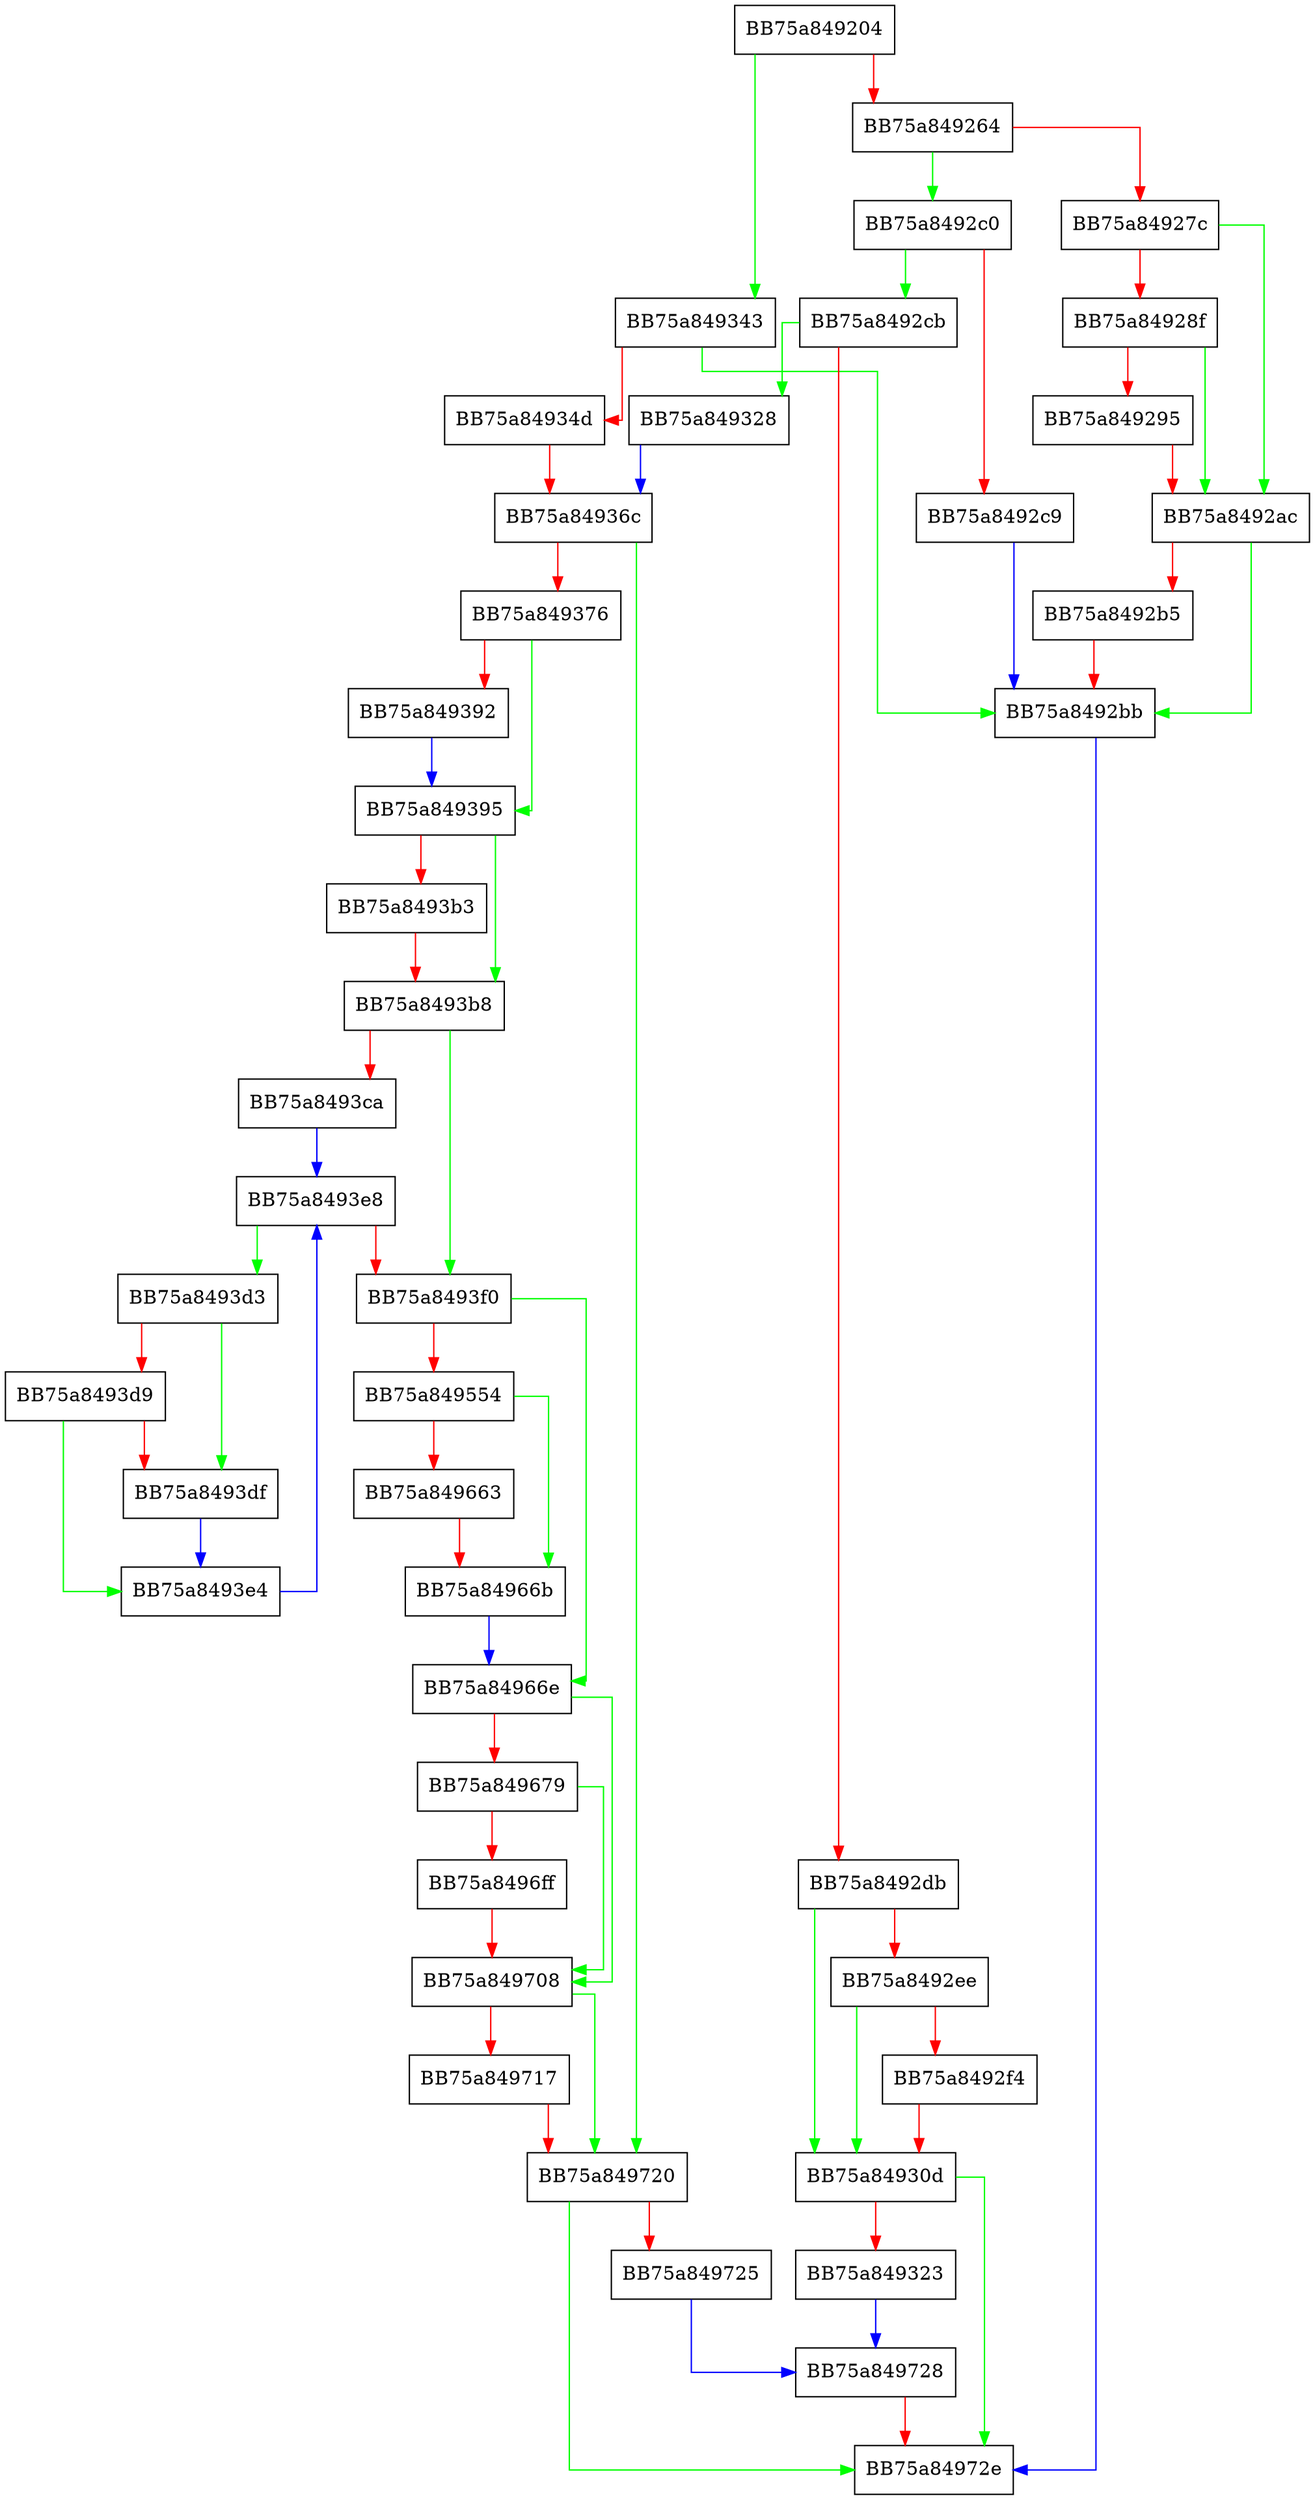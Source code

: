 digraph CreateXmlImpl {
  node [shape="box"];
  graph [splines=ortho];
  BB75a849204 -> BB75a849343 [color="green"];
  BB75a849204 -> BB75a849264 [color="red"];
  BB75a849264 -> BB75a8492c0 [color="green"];
  BB75a849264 -> BB75a84927c [color="red"];
  BB75a84927c -> BB75a8492ac [color="green"];
  BB75a84927c -> BB75a84928f [color="red"];
  BB75a84928f -> BB75a8492ac [color="green"];
  BB75a84928f -> BB75a849295 [color="red"];
  BB75a849295 -> BB75a8492ac [color="red"];
  BB75a8492ac -> BB75a8492bb [color="green"];
  BB75a8492ac -> BB75a8492b5 [color="red"];
  BB75a8492b5 -> BB75a8492bb [color="red"];
  BB75a8492bb -> BB75a84972e [color="blue"];
  BB75a8492c0 -> BB75a8492cb [color="green"];
  BB75a8492c0 -> BB75a8492c9 [color="red"];
  BB75a8492c9 -> BB75a8492bb [color="blue"];
  BB75a8492cb -> BB75a849328 [color="green"];
  BB75a8492cb -> BB75a8492db [color="red"];
  BB75a8492db -> BB75a84930d [color="green"];
  BB75a8492db -> BB75a8492ee [color="red"];
  BB75a8492ee -> BB75a84930d [color="green"];
  BB75a8492ee -> BB75a8492f4 [color="red"];
  BB75a8492f4 -> BB75a84930d [color="red"];
  BB75a84930d -> BB75a84972e [color="green"];
  BB75a84930d -> BB75a849323 [color="red"];
  BB75a849323 -> BB75a849728 [color="blue"];
  BB75a849328 -> BB75a84936c [color="blue"];
  BB75a849343 -> BB75a8492bb [color="green"];
  BB75a849343 -> BB75a84934d [color="red"];
  BB75a84934d -> BB75a84936c [color="red"];
  BB75a84936c -> BB75a849720 [color="green"];
  BB75a84936c -> BB75a849376 [color="red"];
  BB75a849376 -> BB75a849395 [color="green"];
  BB75a849376 -> BB75a849392 [color="red"];
  BB75a849392 -> BB75a849395 [color="blue"];
  BB75a849395 -> BB75a8493b8 [color="green"];
  BB75a849395 -> BB75a8493b3 [color="red"];
  BB75a8493b3 -> BB75a8493b8 [color="red"];
  BB75a8493b8 -> BB75a8493f0 [color="green"];
  BB75a8493b8 -> BB75a8493ca [color="red"];
  BB75a8493ca -> BB75a8493e8 [color="blue"];
  BB75a8493d3 -> BB75a8493df [color="green"];
  BB75a8493d3 -> BB75a8493d9 [color="red"];
  BB75a8493d9 -> BB75a8493e4 [color="green"];
  BB75a8493d9 -> BB75a8493df [color="red"];
  BB75a8493df -> BB75a8493e4 [color="blue"];
  BB75a8493e4 -> BB75a8493e8 [color="blue"];
  BB75a8493e8 -> BB75a8493d3 [color="green"];
  BB75a8493e8 -> BB75a8493f0 [color="red"];
  BB75a8493f0 -> BB75a84966e [color="green"];
  BB75a8493f0 -> BB75a849554 [color="red"];
  BB75a849554 -> BB75a84966b [color="green"];
  BB75a849554 -> BB75a849663 [color="red"];
  BB75a849663 -> BB75a84966b [color="red"];
  BB75a84966b -> BB75a84966e [color="blue"];
  BB75a84966e -> BB75a849708 [color="green"];
  BB75a84966e -> BB75a849679 [color="red"];
  BB75a849679 -> BB75a849708 [color="green"];
  BB75a849679 -> BB75a8496ff [color="red"];
  BB75a8496ff -> BB75a849708 [color="red"];
  BB75a849708 -> BB75a849720 [color="green"];
  BB75a849708 -> BB75a849717 [color="red"];
  BB75a849717 -> BB75a849720 [color="red"];
  BB75a849720 -> BB75a84972e [color="green"];
  BB75a849720 -> BB75a849725 [color="red"];
  BB75a849725 -> BB75a849728 [color="blue"];
  BB75a849728 -> BB75a84972e [color="red"];
}